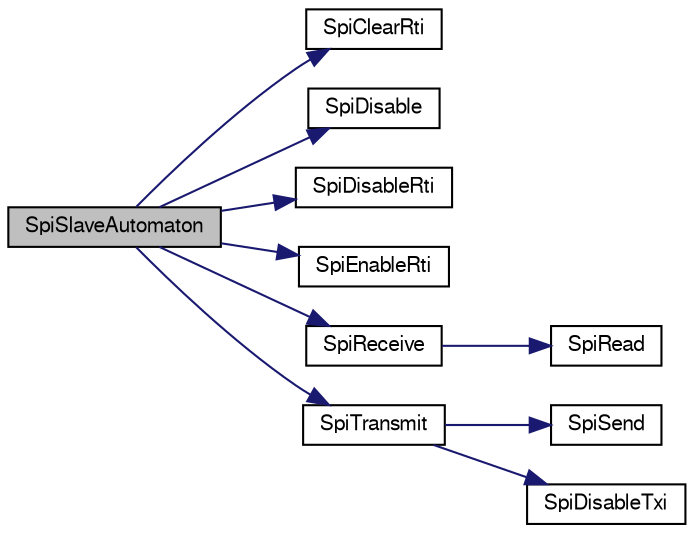 digraph "SpiSlaveAutomaton"
{
  edge [fontname="FreeSans",fontsize="10",labelfontname="FreeSans",labelfontsize="10"];
  node [fontname="FreeSans",fontsize="10",shape=record];
  rankdir="LR";
  Node1 [label="SpiSlaveAutomaton",height=0.2,width=0.4,color="black", fillcolor="grey75", style="filled", fontcolor="black"];
  Node1 -> Node2 [color="midnightblue",fontsize="10",style="solid",fontname="FreeSans"];
  Node2 [label="SpiClearRti",height=0.2,width=0.4,color="black", fillcolor="white", style="filled",URL="$lpc21_2mcu__periph_2spi__arch_8c.html#a4c328147d259ed459aa71ba246bbf1cf"];
  Node1 -> Node3 [color="midnightblue",fontsize="10",style="solid",fontname="FreeSans"];
  Node3 [label="SpiDisable",height=0.2,width=0.4,color="black", fillcolor="white", style="filled",URL="$lpc21_2mcu__periph_2spi__arch_8c.html#aa52dd5d739bbdf340a29fe5231ceb61b"];
  Node1 -> Node4 [color="midnightblue",fontsize="10",style="solid",fontname="FreeSans"];
  Node4 [label="SpiDisableRti",height=0.2,width=0.4,color="black", fillcolor="white", style="filled",URL="$lpc21_2mcu__periph_2spi__arch_8c.html#ac0c832a0cfacb2b5760c91177b6d791b"];
  Node1 -> Node5 [color="midnightblue",fontsize="10",style="solid",fontname="FreeSans"];
  Node5 [label="SpiEnableRti",height=0.2,width=0.4,color="black", fillcolor="white", style="filled",URL="$lpc21_2mcu__periph_2spi__arch_8c.html#a2f597567924a3000e5afb340e4aa5592"];
  Node1 -> Node6 [color="midnightblue",fontsize="10",style="solid",fontname="FreeSans"];
  Node6 [label="SpiReceive",height=0.2,width=0.4,color="black", fillcolor="white", style="filled",URL="$lpc21_2mcu__periph_2spi__arch_8c.html#a102eac917026120b55e6560517771598"];
  Node6 -> Node7 [color="midnightblue",fontsize="10",style="solid",fontname="FreeSans"];
  Node7 [label="SpiRead",height=0.2,width=0.4,color="black", fillcolor="white", style="filled",URL="$lpc21_2mcu__periph_2spi__arch_8c.html#a3eb699fd2b2cdeb5f20bb0a47c04a844"];
  Node1 -> Node8 [color="midnightblue",fontsize="10",style="solid",fontname="FreeSans"];
  Node8 [label="SpiTransmit",height=0.2,width=0.4,color="black", fillcolor="white", style="filled",URL="$lpc21_2mcu__periph_2spi__arch_8c.html#a3e9017646922bf67dc34451d35696314"];
  Node8 -> Node9 [color="midnightblue",fontsize="10",style="solid",fontname="FreeSans"];
  Node9 [label="SpiSend",height=0.2,width=0.4,color="black", fillcolor="white", style="filled",URL="$lpc21_2mcu__periph_2spi__arch_8c.html#af00370ab8f8ea4fe1ac8bf434230a398"];
  Node8 -> Node10 [color="midnightblue",fontsize="10",style="solid",fontname="FreeSans"];
  Node10 [label="SpiDisableTxi",height=0.2,width=0.4,color="black", fillcolor="white", style="filled",URL="$lpc21_2mcu__periph_2spi__arch_8c.html#a945eb366ac13567f396285aaa6381cec"];
}
